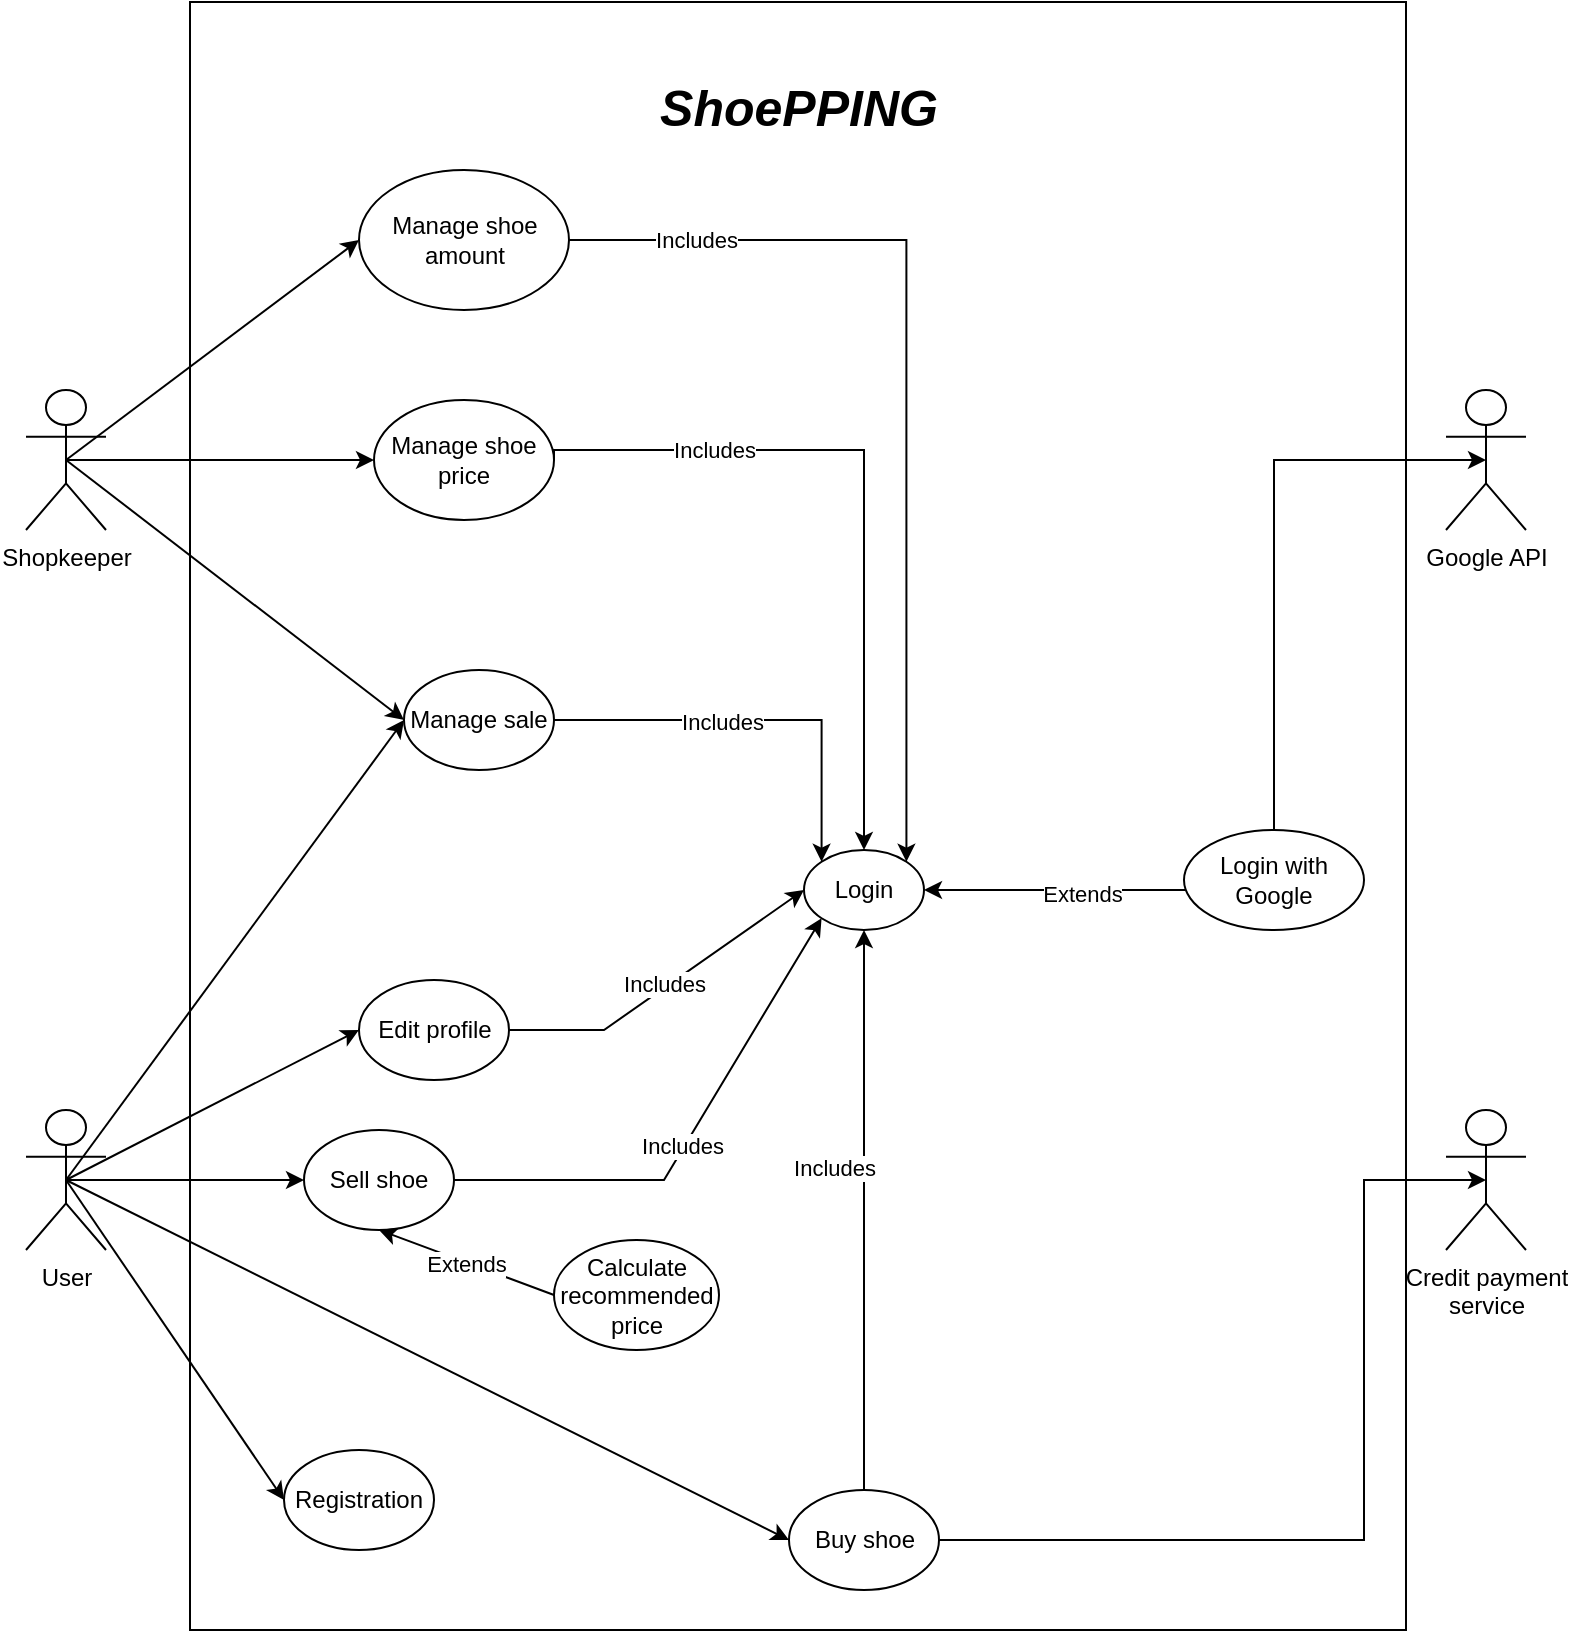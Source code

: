 <mxfile version="21.5.0" type="device">
  <diagram name="Pagina-1" id="U_rJbm2MmV8iFG0XdDmN">
    <mxGraphModel dx="2495" dy="2143" grid="0" gridSize="1" guides="1" tooltips="1" connect="1" arrows="1" fold="1" page="1" pageScale="1" pageWidth="827" pageHeight="1169" math="0" shadow="0">
      <root>
        <mxCell id="0" />
        <mxCell id="1" parent="0" />
        <mxCell id="nG7u1KFv7GBlKVnMhDTf-7" value="" style="rounded=0;whiteSpace=wrap;html=1;" parent="1" vertex="1">
          <mxGeometry x="-707" y="-43" width="608" height="814" as="geometry" />
        </mxCell>
        <mxCell id="nG7u1KFv7GBlKVnMhDTf-34" style="edgeStyle=orthogonalEdgeStyle;rounded=0;orthogonalLoop=1;jettySize=auto;html=1;exitX=0.5;exitY=0.5;exitDx=0;exitDy=0;exitPerimeter=0;entryX=0;entryY=0.5;entryDx=0;entryDy=0;" parent="1" source="nG7u1KFv7GBlKVnMhDTf-1" target="nG7u1KFv7GBlKVnMhDTf-32" edge="1">
          <mxGeometry relative="1" as="geometry" />
        </mxCell>
        <mxCell id="nG7u1KFv7GBlKVnMhDTf-1" value="Shopkeeper" style="shape=umlActor;verticalLabelPosition=bottom;verticalAlign=top;html=1;outlineConnect=0;" parent="1" vertex="1">
          <mxGeometry x="-789" y="151" width="40" height="70" as="geometry" />
        </mxCell>
        <mxCell id="nG7u1KFv7GBlKVnMhDTf-9" value="Credit payment&lt;br&gt;service" style="shape=umlActor;verticalLabelPosition=bottom;verticalAlign=top;html=1;outlineConnect=0;" parent="1" vertex="1">
          <mxGeometry x="-79" y="511" width="40" height="70" as="geometry" />
        </mxCell>
        <mxCell id="nG7u1KFv7GBlKVnMhDTf-12" value="User" style="shape=umlActor;verticalLabelPosition=bottom;verticalAlign=top;html=1;outlineConnect=0;" parent="1" vertex="1">
          <mxGeometry x="-789" y="511" width="40" height="70" as="geometry" />
        </mxCell>
        <mxCell id="nG7u1KFv7GBlKVnMhDTf-13" value="Google API" style="shape=umlActor;verticalLabelPosition=bottom;verticalAlign=top;html=1;outlineConnect=0;" parent="1" vertex="1">
          <mxGeometry x="-79" y="151" width="40" height="70" as="geometry" />
        </mxCell>
        <mxCell id="nG7u1KFv7GBlKVnMhDTf-14" value="Login" style="ellipse;whiteSpace=wrap;html=1;" parent="1" vertex="1">
          <mxGeometry x="-400" y="381" width="60" height="40" as="geometry" />
        </mxCell>
        <mxCell id="nG7u1KFv7GBlKVnMhDTf-15" value="Registration" style="ellipse;whiteSpace=wrap;html=1;" parent="1" vertex="1">
          <mxGeometry x="-660" y="681" width="75" height="50" as="geometry" />
        </mxCell>
        <mxCell id="nG7u1KFv7GBlKVnMhDTf-21" value="" style="edgeStyle=orthogonalEdgeStyle;rounded=0;orthogonalLoop=1;jettySize=auto;html=1;" parent="1" source="nG7u1KFv7GBlKVnMhDTf-20" target="nG7u1KFv7GBlKVnMhDTf-14" edge="1">
          <mxGeometry relative="1" as="geometry">
            <Array as="points">
              <mxPoint x="-310" y="401" />
              <mxPoint x="-310" y="401" />
            </Array>
          </mxGeometry>
        </mxCell>
        <mxCell id="nG7u1KFv7GBlKVnMhDTf-27" value="Extends" style="edgeLabel;html=1;align=center;verticalAlign=middle;resizable=0;points=[];" parent="nG7u1KFv7GBlKVnMhDTf-21" vertex="1" connectable="0">
          <mxGeometry x="-0.2" y="2" relative="1" as="geometry">
            <mxPoint as="offset" />
          </mxGeometry>
        </mxCell>
        <mxCell id="nG7u1KFv7GBlKVnMhDTf-20" value="Login with Google" style="ellipse;whiteSpace=wrap;html=1;" parent="1" vertex="1">
          <mxGeometry x="-210" y="371" width="90" height="50" as="geometry" />
        </mxCell>
        <mxCell id="nG7u1KFv7GBlKVnMhDTf-29" style="edgeStyle=orthogonalEdgeStyle;rounded=0;orthogonalLoop=1;jettySize=auto;html=1;exitX=1;exitY=0.5;exitDx=0;exitDy=0;entryX=0;entryY=0;entryDx=0;entryDy=0;" parent="1" source="nG7u1KFv7GBlKVnMhDTf-28" target="nG7u1KFv7GBlKVnMhDTf-14" edge="1">
          <mxGeometry relative="1" as="geometry" />
        </mxCell>
        <mxCell id="nG7u1KFv7GBlKVnMhDTf-30" value="Includes" style="edgeLabel;html=1;align=center;verticalAlign=middle;resizable=0;points=[];" parent="nG7u1KFv7GBlKVnMhDTf-29" vertex="1" connectable="0">
          <mxGeometry x="-0.184" y="-1" relative="1" as="geometry">
            <mxPoint as="offset" />
          </mxGeometry>
        </mxCell>
        <mxCell id="nG7u1KFv7GBlKVnMhDTf-28" value="Manage sale" style="ellipse;whiteSpace=wrap;html=1;" parent="1" vertex="1">
          <mxGeometry x="-600" y="291" width="75" height="50" as="geometry" />
        </mxCell>
        <mxCell id="nG7u1KFv7GBlKVnMhDTf-36" style="edgeStyle=orthogonalEdgeStyle;rounded=0;orthogonalLoop=1;jettySize=auto;html=1;exitX=1;exitY=0.5;exitDx=0;exitDy=0;entryX=0.5;entryY=0;entryDx=0;entryDy=0;" parent="1" source="nG7u1KFv7GBlKVnMhDTf-32" target="nG7u1KFv7GBlKVnMhDTf-14" edge="1">
          <mxGeometry relative="1" as="geometry">
            <Array as="points">
              <mxPoint x="-525" y="181" />
              <mxPoint x="-370" y="181" />
            </Array>
          </mxGeometry>
        </mxCell>
        <mxCell id="nG7u1KFv7GBlKVnMhDTf-38" value="Includes" style="edgeLabel;html=1;align=center;verticalAlign=middle;resizable=0;points=[];" parent="nG7u1KFv7GBlKVnMhDTf-36" vertex="1" connectable="0">
          <mxGeometry x="-0.484" relative="1" as="geometry">
            <mxPoint x="-8" as="offset" />
          </mxGeometry>
        </mxCell>
        <mxCell id="nG7u1KFv7GBlKVnMhDTf-32" value="Manage shoe price" style="ellipse;whiteSpace=wrap;html=1;" parent="1" vertex="1">
          <mxGeometry x="-615" y="156" width="90" height="60" as="geometry" />
        </mxCell>
        <mxCell id="nG7u1KFv7GBlKVnMhDTf-37" style="edgeStyle=orthogonalEdgeStyle;rounded=0;orthogonalLoop=1;jettySize=auto;html=1;exitX=1;exitY=0.5;exitDx=0;exitDy=0;entryX=1;entryY=0;entryDx=0;entryDy=0;" parent="1" source="nG7u1KFv7GBlKVnMhDTf-33" target="nG7u1KFv7GBlKVnMhDTf-14" edge="1">
          <mxGeometry relative="1" as="geometry">
            <Array as="points" />
          </mxGeometry>
        </mxCell>
        <mxCell id="nG7u1KFv7GBlKVnMhDTf-39" value="Includes" style="edgeLabel;html=1;align=center;verticalAlign=middle;resizable=0;points=[];" parent="nG7u1KFv7GBlKVnMhDTf-37" vertex="1" connectable="0">
          <mxGeometry x="-0.803" y="-1" relative="1" as="geometry">
            <mxPoint x="16" y="-1" as="offset" />
          </mxGeometry>
        </mxCell>
        <mxCell id="nG7u1KFv7GBlKVnMhDTf-33" value="Manage shoe amount" style="ellipse;whiteSpace=wrap;html=1;" parent="1" vertex="1">
          <mxGeometry x="-622.5" y="41" width="105" height="70" as="geometry" />
        </mxCell>
        <mxCell id="nG7u1KFv7GBlKVnMhDTf-41" value="" style="endArrow=classic;html=1;rounded=0;entryX=0;entryY=0.5;entryDx=0;entryDy=0;exitX=0.5;exitY=0.5;exitDx=0;exitDy=0;exitPerimeter=0;" parent="1" source="nG7u1KFv7GBlKVnMhDTf-1" target="nG7u1KFv7GBlKVnMhDTf-28" edge="1">
          <mxGeometry width="50" height="50" relative="1" as="geometry">
            <mxPoint x="-780" y="271" as="sourcePoint" />
            <mxPoint x="-730" y="221" as="targetPoint" />
          </mxGeometry>
        </mxCell>
        <mxCell id="nG7u1KFv7GBlKVnMhDTf-42" value="" style="endArrow=classic;html=1;rounded=0;entryX=0;entryY=0.5;entryDx=0;entryDy=0;exitX=0.5;exitY=0.5;exitDx=0;exitDy=0;exitPerimeter=0;" parent="1" source="nG7u1KFv7GBlKVnMhDTf-1" target="nG7u1KFv7GBlKVnMhDTf-33" edge="1">
          <mxGeometry width="50" height="50" relative="1" as="geometry">
            <mxPoint x="-720" y="141" as="sourcePoint" />
            <mxPoint x="-670" y="91" as="targetPoint" />
          </mxGeometry>
        </mxCell>
        <mxCell id="nG7u1KFv7GBlKVnMhDTf-43" value="" style="endArrow=classic;html=1;rounded=0;exitX=0.5;exitY=0.5;exitDx=0;exitDy=0;exitPerimeter=0;entryX=0;entryY=0.5;entryDx=0;entryDy=0;" parent="1" source="nG7u1KFv7GBlKVnMhDTf-12" target="nG7u1KFv7GBlKVnMhDTf-15" edge="1">
          <mxGeometry width="50" height="50" relative="1" as="geometry">
            <mxPoint x="-730" y="561" as="sourcePoint" />
            <mxPoint x="-680" y="511" as="targetPoint" />
          </mxGeometry>
        </mxCell>
        <mxCell id="nG7u1KFv7GBlKVnMhDTf-44" value="Edit profile" style="ellipse;whiteSpace=wrap;html=1;" parent="1" vertex="1">
          <mxGeometry x="-622.5" y="446" width="75" height="50" as="geometry" />
        </mxCell>
        <mxCell id="nG7u1KFv7GBlKVnMhDTf-45" value="" style="endArrow=classic;html=1;rounded=0;entryX=0;entryY=0.5;entryDx=0;entryDy=0;exitX=0.5;exitY=0.5;exitDx=0;exitDy=0;exitPerimeter=0;" parent="1" source="nG7u1KFv7GBlKVnMhDTf-12" target="nG7u1KFv7GBlKVnMhDTf-44" edge="1">
          <mxGeometry width="50" height="50" relative="1" as="geometry">
            <mxPoint x="-810" y="551" as="sourcePoint" />
            <mxPoint x="-720" y="521" as="targetPoint" />
          </mxGeometry>
        </mxCell>
        <mxCell id="nG7u1KFv7GBlKVnMhDTf-46" value="" style="endArrow=classic;html=1;rounded=0;exitX=1;exitY=0.5;exitDx=0;exitDy=0;entryX=0;entryY=0.5;entryDx=0;entryDy=0;" parent="1" source="nG7u1KFv7GBlKVnMhDTf-44" target="nG7u1KFv7GBlKVnMhDTf-14" edge="1">
          <mxGeometry width="50" height="50" relative="1" as="geometry">
            <mxPoint x="-540" y="471" as="sourcePoint" />
            <mxPoint x="-490" y="421" as="targetPoint" />
            <Array as="points">
              <mxPoint x="-500" y="471" />
            </Array>
          </mxGeometry>
        </mxCell>
        <mxCell id="nG7u1KFv7GBlKVnMhDTf-47" value="Includes" style="edgeLabel;html=1;align=center;verticalAlign=middle;resizable=0;points=[];" parent="nG7u1KFv7GBlKVnMhDTf-46" vertex="1" connectable="0">
          <mxGeometry x="-0.289" y="-1" relative="1" as="geometry">
            <mxPoint x="19" y="-17" as="offset" />
          </mxGeometry>
        </mxCell>
        <mxCell id="nG7u1KFv7GBlKVnMhDTf-48" value="Buy shoe" style="ellipse;whiteSpace=wrap;html=1;" parent="1" vertex="1">
          <mxGeometry x="-407.5" y="701" width="75" height="50" as="geometry" />
        </mxCell>
        <mxCell id="nG7u1KFv7GBlKVnMhDTf-49" value="" style="endArrow=classic;html=1;rounded=0;entryX=0;entryY=0.5;entryDx=0;entryDy=0;exitX=0.5;exitY=0.5;exitDx=0;exitDy=0;exitPerimeter=0;" parent="1" source="nG7u1KFv7GBlKVnMhDTf-12" target="nG7u1KFv7GBlKVnMhDTf-48" edge="1">
          <mxGeometry width="50" height="50" relative="1" as="geometry">
            <mxPoint x="-810" y="551" as="sourcePoint" />
            <mxPoint x="-230" y="351" as="targetPoint" />
          </mxGeometry>
        </mxCell>
        <mxCell id="nG7u1KFv7GBlKVnMhDTf-51" value="" style="endArrow=classic;html=1;rounded=0;exitX=1;exitY=0.5;exitDx=0;exitDy=0;entryX=0.5;entryY=0.5;entryDx=0;entryDy=0;entryPerimeter=0;" parent="1" source="nG7u1KFv7GBlKVnMhDTf-48" target="nG7u1KFv7GBlKVnMhDTf-9" edge="1">
          <mxGeometry width="50" height="50" relative="1" as="geometry">
            <mxPoint x="-380" y="431" as="sourcePoint" />
            <mxPoint x="-330" y="381" as="targetPoint" />
            <Array as="points">
              <mxPoint x="-120" y="726" />
              <mxPoint x="-120" y="546" />
            </Array>
          </mxGeometry>
        </mxCell>
        <mxCell id="nG7u1KFv7GBlKVnMhDTf-53" value="" style="endArrow=classic;html=1;rounded=0;exitX=0.5;exitY=0;exitDx=0;exitDy=0;entryX=0.5;entryY=0.5;entryDx=0;entryDy=0;entryPerimeter=0;" parent="1" source="nG7u1KFv7GBlKVnMhDTf-20" target="nG7u1KFv7GBlKVnMhDTf-13" edge="1">
          <mxGeometry width="50" height="50" relative="1" as="geometry">
            <mxPoint x="-100" y="391" as="sourcePoint" />
            <mxPoint x="-50" y="341" as="targetPoint" />
            <Array as="points">
              <mxPoint x="-165" y="186" />
            </Array>
          </mxGeometry>
        </mxCell>
        <mxCell id="nG7u1KFv7GBlKVnMhDTf-56" value="Sell shoe" style="ellipse;whiteSpace=wrap;html=1;" parent="1" vertex="1">
          <mxGeometry x="-650" y="521" width="75" height="50" as="geometry" />
        </mxCell>
        <mxCell id="nG7u1KFv7GBlKVnMhDTf-58" value="" style="endArrow=classic;html=1;rounded=0;entryX=0.5;entryY=1;entryDx=0;entryDy=0;exitX=0.5;exitY=0;exitDx=0;exitDy=0;" parent="1" source="nG7u1KFv7GBlKVnMhDTf-48" target="nG7u1KFv7GBlKVnMhDTf-14" edge="1">
          <mxGeometry width="50" height="50" relative="1" as="geometry">
            <mxPoint x="-450" y="511" as="sourcePoint" />
            <mxPoint x="-400" y="461" as="targetPoint" />
          </mxGeometry>
        </mxCell>
        <mxCell id="nG7u1KFv7GBlKVnMhDTf-59" value="Includes" style="edgeLabel;html=1;align=center;verticalAlign=middle;resizable=0;points=[];" parent="nG7u1KFv7GBlKVnMhDTf-58" vertex="1" connectable="0">
          <mxGeometry x="0.252" y="3" relative="1" as="geometry">
            <mxPoint x="-12" y="14" as="offset" />
          </mxGeometry>
        </mxCell>
        <mxCell id="nG7u1KFv7GBlKVnMhDTf-60" value="" style="endArrow=classic;html=1;rounded=0;exitX=1;exitY=0.5;exitDx=0;exitDy=0;entryX=0;entryY=1;entryDx=0;entryDy=0;" parent="1" source="nG7u1KFv7GBlKVnMhDTf-56" target="nG7u1KFv7GBlKVnMhDTf-14" edge="1">
          <mxGeometry width="50" height="50" relative="1" as="geometry">
            <mxPoint x="-590" y="601" as="sourcePoint" />
            <mxPoint x="-540" y="551" as="targetPoint" />
            <Array as="points">
              <mxPoint x="-470" y="546" />
            </Array>
          </mxGeometry>
        </mxCell>
        <mxCell id="nG7u1KFv7GBlKVnMhDTf-61" value="Includes" style="edgeLabel;html=1;align=center;verticalAlign=middle;resizable=0;points=[];" parent="nG7u1KFv7GBlKVnMhDTf-60" vertex="1" connectable="0">
          <mxGeometry x="-0.035" y="2" relative="1" as="geometry">
            <mxPoint as="offset" />
          </mxGeometry>
        </mxCell>
        <mxCell id="nG7u1KFv7GBlKVnMhDTf-62" value="Calculate recommended price" style="ellipse;whiteSpace=wrap;html=1;" parent="1" vertex="1">
          <mxGeometry x="-525" y="576" width="82.5" height="55" as="geometry" />
        </mxCell>
        <mxCell id="nG7u1KFv7GBlKVnMhDTf-63" value="" style="endArrow=classic;html=1;rounded=0;entryX=0.5;entryY=1;entryDx=0;entryDy=0;exitX=0;exitY=0.5;exitDx=0;exitDy=0;" parent="1" source="nG7u1KFv7GBlKVnMhDTf-62" target="nG7u1KFv7GBlKVnMhDTf-56" edge="1">
          <mxGeometry width="50" height="50" relative="1" as="geometry">
            <mxPoint x="-590" y="651" as="sourcePoint" />
            <mxPoint x="-540" y="601" as="targetPoint" />
          </mxGeometry>
        </mxCell>
        <mxCell id="nG7u1KFv7GBlKVnMhDTf-64" value="Extends" style="edgeLabel;html=1;align=center;verticalAlign=middle;resizable=0;points=[];" parent="nG7u1KFv7GBlKVnMhDTf-63" vertex="1" connectable="0">
          <mxGeometry x="-0.256" y="1" relative="1" as="geometry">
            <mxPoint x="-12" y="-5" as="offset" />
          </mxGeometry>
        </mxCell>
        <mxCell id="nG7u1KFv7GBlKVnMhDTf-65" value="" style="endArrow=classic;html=1;rounded=0;exitX=0.5;exitY=0.5;exitDx=0;exitDy=0;exitPerimeter=0;entryX=0;entryY=0.5;entryDx=0;entryDy=0;" parent="1" source="nG7u1KFv7GBlKVnMhDTf-12" target="nG7u1KFv7GBlKVnMhDTf-28" edge="1">
          <mxGeometry width="50" height="50" relative="1" as="geometry">
            <mxPoint x="-800" y="451" as="sourcePoint" />
            <mxPoint x="-750" y="401" as="targetPoint" />
          </mxGeometry>
        </mxCell>
        <mxCell id="nG7u1KFv7GBlKVnMhDTf-68" value="" style="endArrow=classic;html=1;rounded=0;exitX=0.5;exitY=0.5;exitDx=0;exitDy=0;exitPerimeter=0;entryX=0;entryY=0.5;entryDx=0;entryDy=0;" parent="1" source="nG7u1KFv7GBlKVnMhDTf-12" target="nG7u1KFv7GBlKVnMhDTf-56" edge="1">
          <mxGeometry width="50" height="50" relative="1" as="geometry">
            <mxPoint x="-750" y="561" as="sourcePoint" />
            <mxPoint x="-700" y="511" as="targetPoint" />
          </mxGeometry>
        </mxCell>
        <mxCell id="mo3_sUaMxhuqguyZpzSn-1" value="&lt;b&gt;&lt;i&gt;&lt;font style=&quot;font-size: 25px;&quot;&gt;ShoePPING&lt;/font&gt;&lt;/i&gt;&lt;/b&gt;" style="text;html=1;align=center;verticalAlign=middle;resizable=0;points=[];autosize=1;strokeColor=none;fillColor=none;" vertex="1" parent="1">
          <mxGeometry x="-481.5" y="-12" width="157" height="42" as="geometry" />
        </mxCell>
      </root>
    </mxGraphModel>
  </diagram>
</mxfile>
